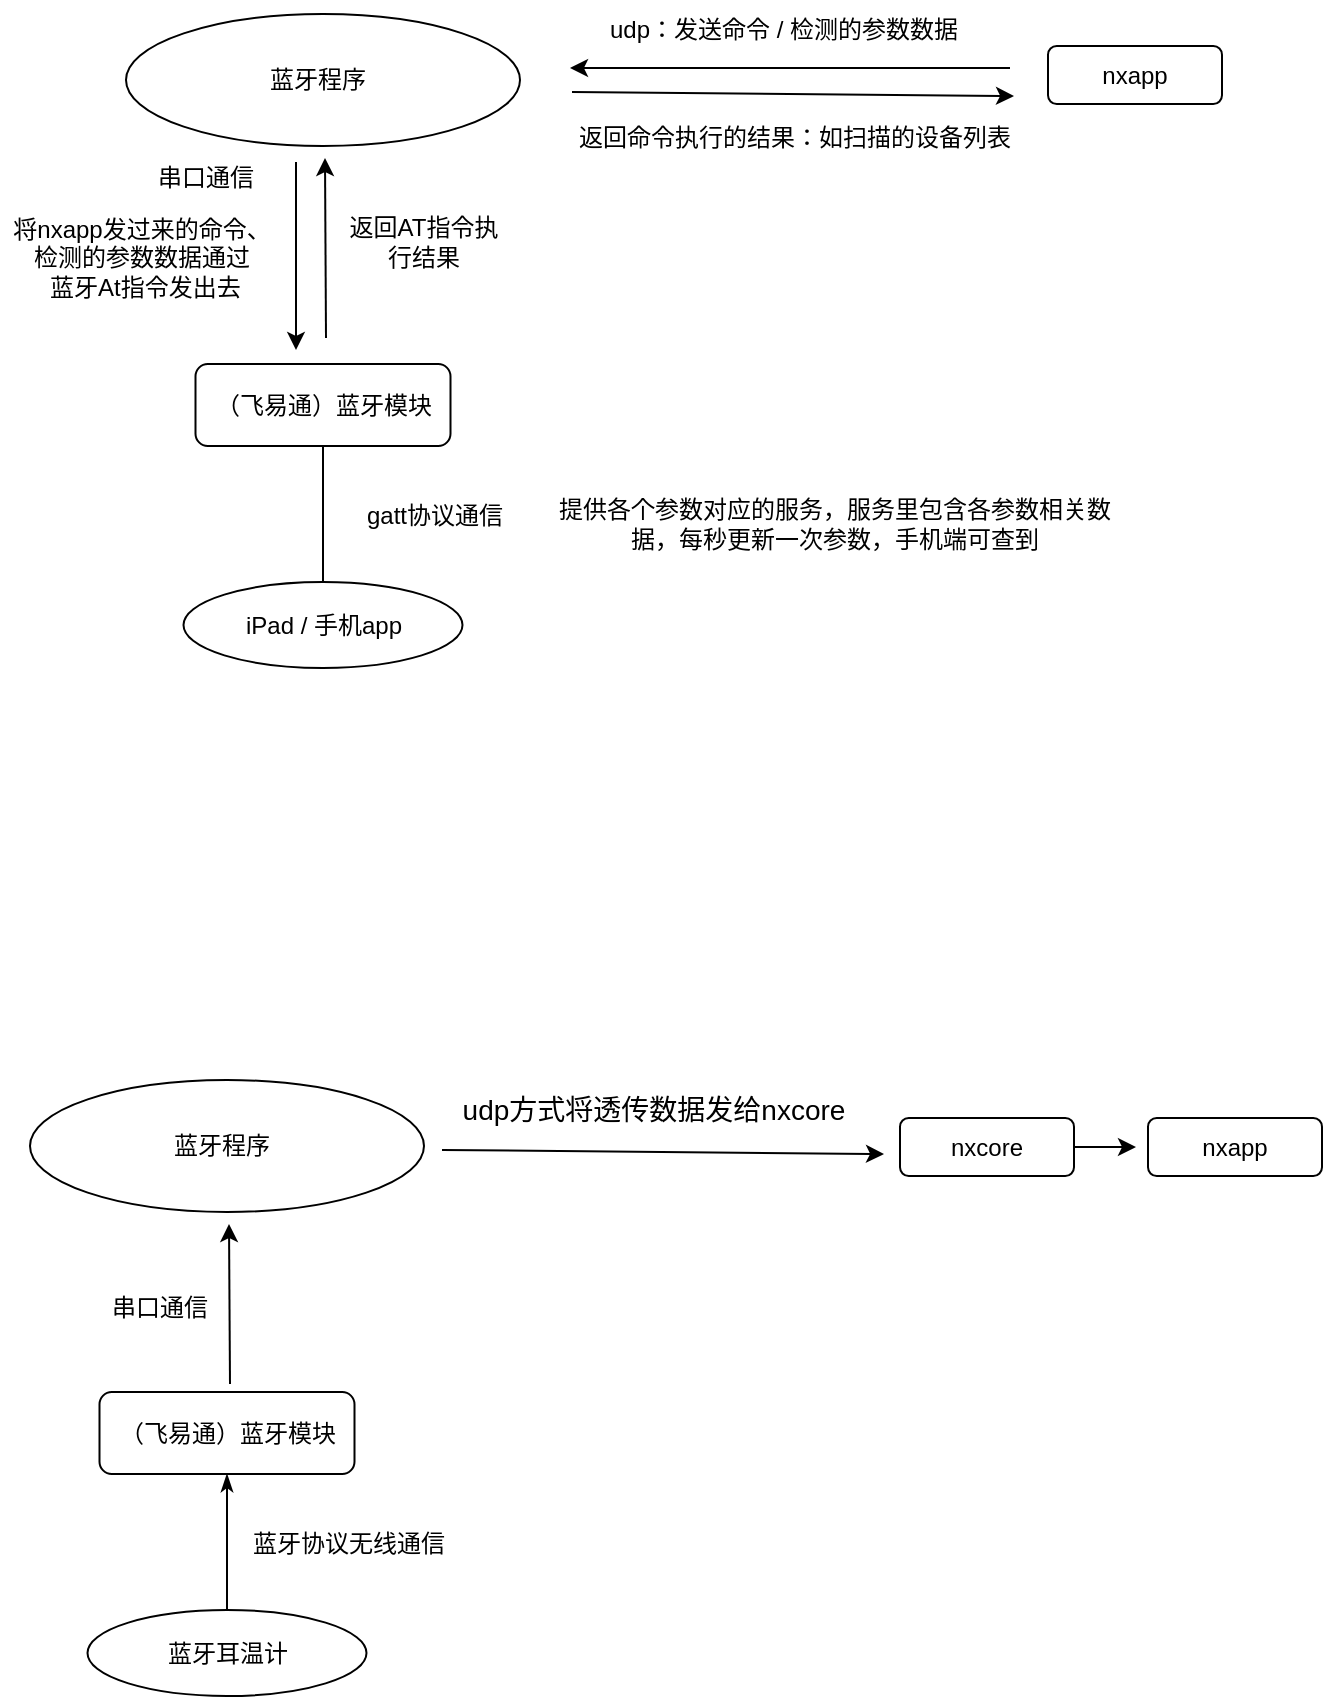 <mxfile version="21.3.7" type="github">
  <diagram name="第 1 页" id="sGlackUi6KYwCeTNS7EY">
    <mxGraphModel dx="880" dy="452" grid="0" gridSize="10" guides="1" tooltips="1" connect="1" arrows="1" fold="1" page="1" pageScale="1" pageWidth="827" pageHeight="1500" math="0" shadow="0">
      <root>
        <mxCell id="0" />
        <mxCell id="1" parent="0" />
        <mxCell id="iPLlLyX5kpa19r9xOIcc-1" value="&lt;font style=&quot;vertical-align: inherit;&quot;&gt;&lt;font style=&quot;vertical-align: inherit;&quot;&gt;nxapp&lt;/font&gt;&lt;/font&gt;" style="rounded=1;whiteSpace=wrap;html=1;" parent="1" vertex="1">
          <mxGeometry x="632" y="86" width="87" height="29" as="geometry" />
        </mxCell>
        <mxCell id="iPLlLyX5kpa19r9xOIcc-3" value="" style="ellipse;whiteSpace=wrap;html=1;" parent="1" vertex="1">
          <mxGeometry x="171" y="70" width="197" height="66" as="geometry" />
        </mxCell>
        <mxCell id="iPLlLyX5kpa19r9xOIcc-4" value="蓝牙程序" style="text;html=1;strokeColor=none;fillColor=none;align=center;verticalAlign=middle;whiteSpace=wrap;rounded=0;" parent="1" vertex="1">
          <mxGeometry x="237" y="88" width="60" height="30" as="geometry" />
        </mxCell>
        <mxCell id="iPLlLyX5kpa19r9xOIcc-8" value="&lt;font style=&quot;vertical-align: inherit;&quot;&gt;&lt;font style=&quot;vertical-align: inherit;&quot;&gt;udp：发送命令 / 检测的参数数据&lt;/font&gt;&lt;/font&gt;" style="text;html=1;strokeColor=none;fillColor=none;align=center;verticalAlign=middle;whiteSpace=wrap;rounded=0;" parent="1" vertex="1">
          <mxGeometry x="403" y="63" width="194" height="29" as="geometry" />
        </mxCell>
        <mxCell id="iPLlLyX5kpa19r9xOIcc-9" value="iPad / 手机app" style="ellipse;whiteSpace=wrap;html=1;" parent="1" vertex="1">
          <mxGeometry x="199.75" y="354" width="139.5" height="43" as="geometry" />
        </mxCell>
        <mxCell id="w1RB_o_CphHrf7vYMLM9-7" style="edgeStyle=orthogonalEdgeStyle;rounded=0;orthogonalLoop=1;jettySize=auto;html=1;exitX=0.5;exitY=1;exitDx=0;exitDy=0;endArrow=none;endFill=0;" parent="1" source="w1RB_o_CphHrf7vYMLM9-3" target="iPLlLyX5kpa19r9xOIcc-9" edge="1">
          <mxGeometry relative="1" as="geometry" />
        </mxCell>
        <mxCell id="w1RB_o_CphHrf7vYMLM9-3" value="&lt;font style=&quot;vertical-align: inherit;&quot;&gt;&lt;font style=&quot;vertical-align: inherit;&quot;&gt;（飞易通）蓝牙模块&lt;/font&gt;&lt;/font&gt;" style="rounded=1;whiteSpace=wrap;html=1;" parent="1" vertex="1">
          <mxGeometry x="205.75" y="245" width="127.5" height="41" as="geometry" />
        </mxCell>
        <mxCell id="w1RB_o_CphHrf7vYMLM9-8" value="&lt;font style=&quot;vertical-align: inherit;&quot;&gt;&lt;font style=&quot;vertical-align: inherit;&quot;&gt;串口通信&lt;/font&gt;&lt;/font&gt;" style="text;html=1;strokeColor=none;fillColor=none;align=center;verticalAlign=middle;whiteSpace=wrap;rounded=0;" parent="1" vertex="1">
          <mxGeometry x="181" y="137" width="60" height="30" as="geometry" />
        </mxCell>
        <mxCell id="w1RB_o_CphHrf7vYMLM9-9" value="&lt;font style=&quot;vertical-align: inherit;&quot;&gt;&lt;font style=&quot;vertical-align: inherit;&quot;&gt;gatt协议通信&lt;br&gt;&lt;/font&gt;&lt;/font&gt;" style="text;html=1;strokeColor=none;fillColor=none;align=center;verticalAlign=middle;whiteSpace=wrap;rounded=0;" parent="1" vertex="1">
          <mxGeometry x="276" y="307" width="99" height="27" as="geometry" />
        </mxCell>
        <mxCell id="j2tQ5hEH6nqEVM4yC1A1-2" value="" style="endArrow=classic;html=1;rounded=0;" parent="1" edge="1">
          <mxGeometry width="50" height="50" relative="1" as="geometry">
            <mxPoint x="394" y="109" as="sourcePoint" />
            <mxPoint x="615" y="111" as="targetPoint" />
          </mxGeometry>
        </mxCell>
        <mxCell id="j2tQ5hEH6nqEVM4yC1A1-3" value="" style="endArrow=classic;html=1;rounded=0;" parent="1" edge="1">
          <mxGeometry width="50" height="50" relative="1" as="geometry">
            <mxPoint x="613" y="97" as="sourcePoint" />
            <mxPoint x="393" y="97" as="targetPoint" />
          </mxGeometry>
        </mxCell>
        <mxCell id="j2tQ5hEH6nqEVM4yC1A1-4" value="&lt;font style=&quot;vertical-align: inherit;&quot;&gt;&lt;font style=&quot;vertical-align: inherit;&quot;&gt;返回命令执行的结果：如扫描的设备列表&lt;/font&gt;&lt;/font&gt;" style="text;html=1;strokeColor=none;fillColor=none;align=center;verticalAlign=middle;whiteSpace=wrap;rounded=0;" parent="1" vertex="1">
          <mxGeometry x="372" y="117" width="267" height="29" as="geometry" />
        </mxCell>
        <mxCell id="j2tQ5hEH6nqEVM4yC1A1-6" value="提供各个参数对应的服务，服务里包含各参数相关数据，每秒更新一次参数，手机端可查到" style="text;html=1;strokeColor=none;fillColor=none;align=center;verticalAlign=middle;whiteSpace=wrap;rounded=0;" parent="1" vertex="1">
          <mxGeometry x="383" y="299" width="285" height="52" as="geometry" />
        </mxCell>
        <mxCell id="j2tQ5hEH6nqEVM4yC1A1-9" value="" style="endArrow=classic;html=1;rounded=0;" parent="1" edge="1">
          <mxGeometry width="50" height="50" relative="1" as="geometry">
            <mxPoint x="256" y="144" as="sourcePoint" />
            <mxPoint x="256" y="238" as="targetPoint" />
          </mxGeometry>
        </mxCell>
        <mxCell id="j2tQ5hEH6nqEVM4yC1A1-10" value="" style="endArrow=classic;html=1;rounded=0;" parent="1" edge="1">
          <mxGeometry width="50" height="50" relative="1" as="geometry">
            <mxPoint x="271" y="232" as="sourcePoint" />
            <mxPoint x="270.5" y="142" as="targetPoint" />
          </mxGeometry>
        </mxCell>
        <mxCell id="j2tQ5hEH6nqEVM4yC1A1-11" value="&lt;font style=&quot;vertical-align: inherit;&quot;&gt;&lt;font style=&quot;vertical-align: inherit;&quot;&gt;将nxapp发过来的命令、检测的参数数据通过&lt;br&gt;&amp;nbsp;蓝牙At指令发出去&lt;/font&gt;&lt;/font&gt;" style="text;html=1;strokeColor=none;fillColor=none;align=center;verticalAlign=middle;whiteSpace=wrap;rounded=0;" parent="1" vertex="1">
          <mxGeometry x="108" y="161" width="142" height="61" as="geometry" />
        </mxCell>
        <mxCell id="j2tQ5hEH6nqEVM4yC1A1-12" value="返回AT指令执行结果" style="text;html=1;strokeColor=none;fillColor=none;align=center;verticalAlign=middle;whiteSpace=wrap;rounded=0;" parent="1" vertex="1">
          <mxGeometry x="280" y="167" width="80" height="33" as="geometry" />
        </mxCell>
        <mxCell id="bLPDbns2xWydrWVY3_FE-19" style="edgeStyle=orthogonalEdgeStyle;rounded=0;orthogonalLoop=1;jettySize=auto;html=1;" edge="1" parent="1" source="bLPDbns2xWydrWVY3_FE-1">
          <mxGeometry relative="1" as="geometry">
            <mxPoint x="676" y="636.5" as="targetPoint" />
          </mxGeometry>
        </mxCell>
        <mxCell id="bLPDbns2xWydrWVY3_FE-1" value="&lt;font style=&quot;vertical-align: inherit;&quot;&gt;&lt;font style=&quot;vertical-align: inherit;&quot;&gt;nxcore&lt;/font&gt;&lt;/font&gt;" style="rounded=1;whiteSpace=wrap;html=1;" vertex="1" parent="1">
          <mxGeometry x="558" y="622" width="87" height="29" as="geometry" />
        </mxCell>
        <mxCell id="bLPDbns2xWydrWVY3_FE-2" value="" style="ellipse;whiteSpace=wrap;html=1;" vertex="1" parent="1">
          <mxGeometry x="123" y="603" width="197" height="66" as="geometry" />
        </mxCell>
        <mxCell id="bLPDbns2xWydrWVY3_FE-3" value="蓝牙程序" style="text;html=1;strokeColor=none;fillColor=none;align=center;verticalAlign=middle;whiteSpace=wrap;rounded=0;" vertex="1" parent="1">
          <mxGeometry x="189" y="621" width="60" height="30" as="geometry" />
        </mxCell>
        <mxCell id="bLPDbns2xWydrWVY3_FE-4" value="&lt;font style=&quot;font-size: 14px;&quot;&gt;udp方式将透传数据发给nxcore&lt;/font&gt;" style="text;html=1;strokeColor=none;fillColor=none;align=center;verticalAlign=middle;whiteSpace=wrap;rounded=0;" vertex="1" parent="1">
          <mxGeometry x="338" y="603" width="194" height="29" as="geometry" />
        </mxCell>
        <mxCell id="bLPDbns2xWydrWVY3_FE-5" value="蓝牙耳温计" style="ellipse;whiteSpace=wrap;html=1;" vertex="1" parent="1">
          <mxGeometry x="151.75" y="868" width="139.5" height="43" as="geometry" />
        </mxCell>
        <mxCell id="bLPDbns2xWydrWVY3_FE-6" style="edgeStyle=orthogonalEdgeStyle;rounded=0;orthogonalLoop=1;jettySize=auto;html=1;exitX=0.5;exitY=1;exitDx=0;exitDy=0;endArrow=none;endFill=0;startArrow=classicThin;startFill=1;" edge="1" parent="1" source="bLPDbns2xWydrWVY3_FE-7" target="bLPDbns2xWydrWVY3_FE-5">
          <mxGeometry relative="1" as="geometry" />
        </mxCell>
        <mxCell id="bLPDbns2xWydrWVY3_FE-7" value="&lt;font style=&quot;vertical-align: inherit;&quot;&gt;&lt;font style=&quot;vertical-align: inherit;&quot;&gt;（飞易通）蓝牙模块&lt;/font&gt;&lt;/font&gt;" style="rounded=1;whiteSpace=wrap;html=1;" vertex="1" parent="1">
          <mxGeometry x="157.75" y="759" width="127.5" height="41" as="geometry" />
        </mxCell>
        <mxCell id="bLPDbns2xWydrWVY3_FE-8" value="&lt;font style=&quot;vertical-align: inherit;&quot;&gt;&lt;font style=&quot;vertical-align: inherit;&quot;&gt;串口通信&lt;/font&gt;&lt;/font&gt;" style="text;html=1;strokeColor=none;fillColor=none;align=center;verticalAlign=middle;whiteSpace=wrap;rounded=0;" vertex="1" parent="1">
          <mxGeometry x="157.75" y="702" width="60" height="30" as="geometry" />
        </mxCell>
        <mxCell id="bLPDbns2xWydrWVY3_FE-9" value="&lt;font style=&quot;vertical-align: inherit;&quot;&gt;&lt;font style=&quot;vertical-align: inherit;&quot;&gt;蓝牙协议无线通信&lt;br&gt;&lt;/font&gt;&lt;/font&gt;" style="text;html=1;strokeColor=none;fillColor=none;align=center;verticalAlign=middle;whiteSpace=wrap;rounded=0;" vertex="1" parent="1">
          <mxGeometry x="233" y="821" width="99" height="27" as="geometry" />
        </mxCell>
        <mxCell id="bLPDbns2xWydrWVY3_FE-10" value="" style="endArrow=classic;html=1;rounded=0;" edge="1" parent="1">
          <mxGeometry width="50" height="50" relative="1" as="geometry">
            <mxPoint x="329" y="638" as="sourcePoint" />
            <mxPoint x="550" y="640" as="targetPoint" />
          </mxGeometry>
        </mxCell>
        <mxCell id="bLPDbns2xWydrWVY3_FE-15" value="" style="endArrow=classic;html=1;rounded=0;" edge="1" parent="1">
          <mxGeometry width="50" height="50" relative="1" as="geometry">
            <mxPoint x="223" y="755" as="sourcePoint" />
            <mxPoint x="222.5" y="675" as="targetPoint" />
          </mxGeometry>
        </mxCell>
        <mxCell id="bLPDbns2xWydrWVY3_FE-18" value="&lt;font style=&quot;vertical-align: inherit;&quot;&gt;&lt;font style=&quot;vertical-align: inherit;&quot;&gt;nxapp&lt;/font&gt;&lt;/font&gt;" style="rounded=1;whiteSpace=wrap;html=1;" vertex="1" parent="1">
          <mxGeometry x="682" y="622" width="87" height="29" as="geometry" />
        </mxCell>
      </root>
    </mxGraphModel>
  </diagram>
</mxfile>
